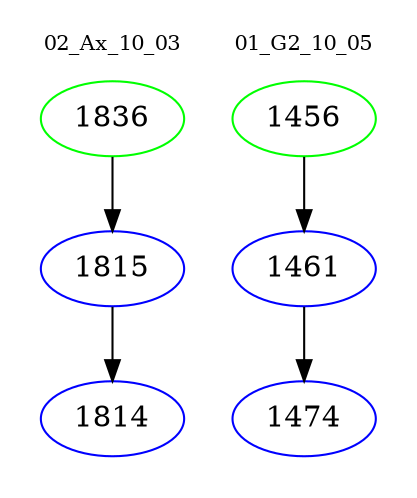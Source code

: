 digraph{
subgraph cluster_0 {
color = white
label = "02_Ax_10_03";
fontsize=10;
T0_1836 [label="1836", color="green"]
T0_1836 -> T0_1815 [color="black"]
T0_1815 [label="1815", color="blue"]
T0_1815 -> T0_1814 [color="black"]
T0_1814 [label="1814", color="blue"]
}
subgraph cluster_1 {
color = white
label = "01_G2_10_05";
fontsize=10;
T1_1456 [label="1456", color="green"]
T1_1456 -> T1_1461 [color="black"]
T1_1461 [label="1461", color="blue"]
T1_1461 -> T1_1474 [color="black"]
T1_1474 [label="1474", color="blue"]
}
}
